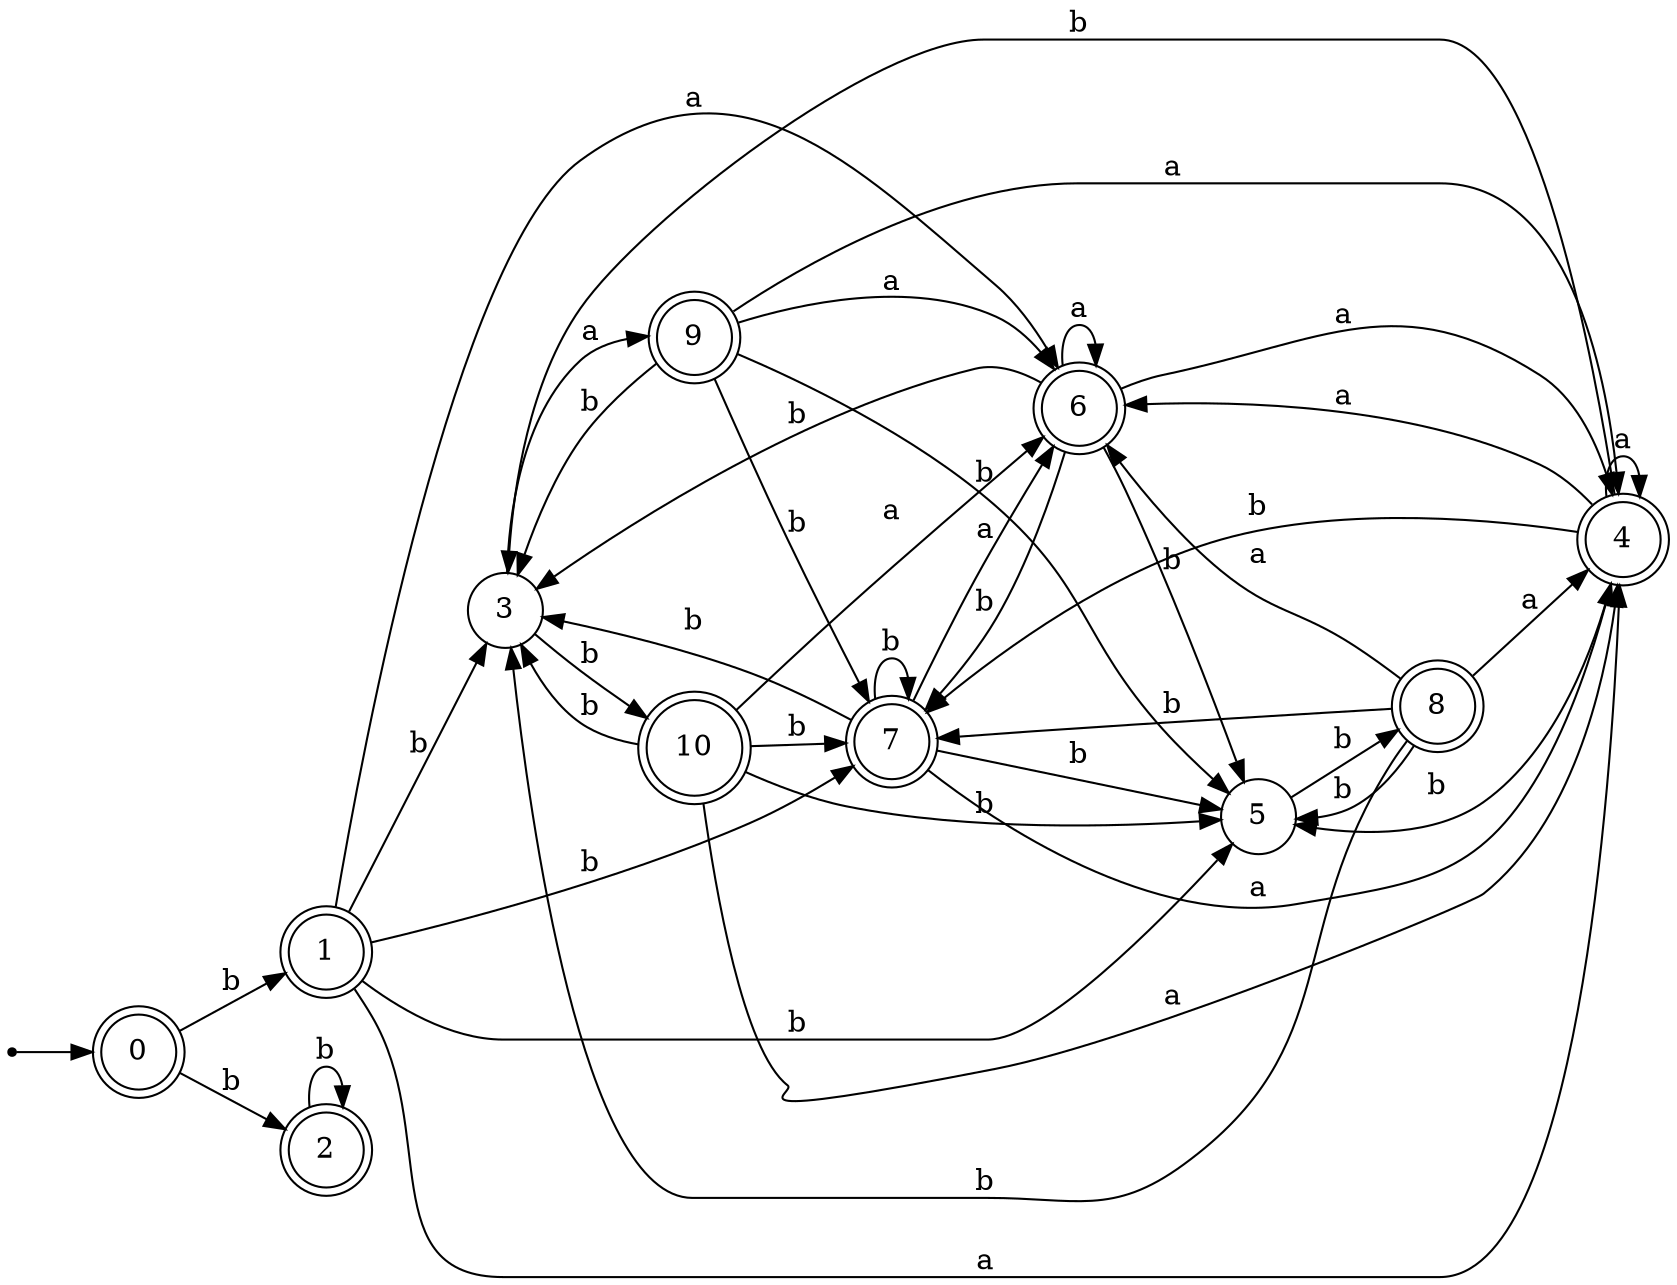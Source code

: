 digraph finite_state_machine {
rankdir=LR;
size="20,20";
node [shape = point]; "dummy0"
node [shape = doublecircle]; "0";"dummy0" -> "0";
node [shape = doublecircle]; "1";node [shape = doublecircle]; "2";node [shape = circle]; "3";
node [shape = doublecircle]; "4";node [shape = circle]; "5";
node [shape = doublecircle]; "6";node [shape = doublecircle]; "7";node [shape = doublecircle]; "8";node [shape = doublecircle]; "9";node [shape = doublecircle]; "10";"0" -> "1" [label = "b"];
 "0" -> "2" [label = "b"];
 "2" -> "2" [label = "b"];
 "1" -> "3" [label = "b"];
 "1" -> "5" [label = "b"];
 "1" -> "7" [label = "b"];
 "1" -> "4" [label = "a"];
 "1" -> "6" [label = "a"];
 "7" -> "3" [label = "b"];
 "7" -> "5" [label = "b"];
 "7" -> "7" [label = "b"];
 "7" -> "4" [label = "a"];
 "7" -> "6" [label = "a"];
 "6" -> "4" [label = "a"];
 "6" -> "6" [label = "a"];
 "6" -> "3" [label = "b"];
 "6" -> "5" [label = "b"];
 "6" -> "7" [label = "b"];
 "5" -> "8" [label = "b"];
 "8" -> "3" [label = "b"];
 "8" -> "5" [label = "b"];
 "8" -> "7" [label = "b"];
 "8" -> "4" [label = "a"];
 "8" -> "6" [label = "a"];
 "4" -> "4" [label = "a"];
 "4" -> "6" [label = "a"];
 "4" -> "3" [label = "b"];
 "4" -> "5" [label = "b"];
 "4" -> "7" [label = "b"];
 "3" -> "9" [label = "a"];
 "3" -> "10" [label = "b"];
 "10" -> "3" [label = "b"];
 "10" -> "5" [label = "b"];
 "10" -> "7" [label = "b"];
 "10" -> "4" [label = "a"];
 "10" -> "6" [label = "a"];
 "9" -> "3" [label = "b"];
 "9" -> "5" [label = "b"];
 "9" -> "7" [label = "b"];
 "9" -> "4" [label = "a"];
 "9" -> "6" [label = "a"];
 }

